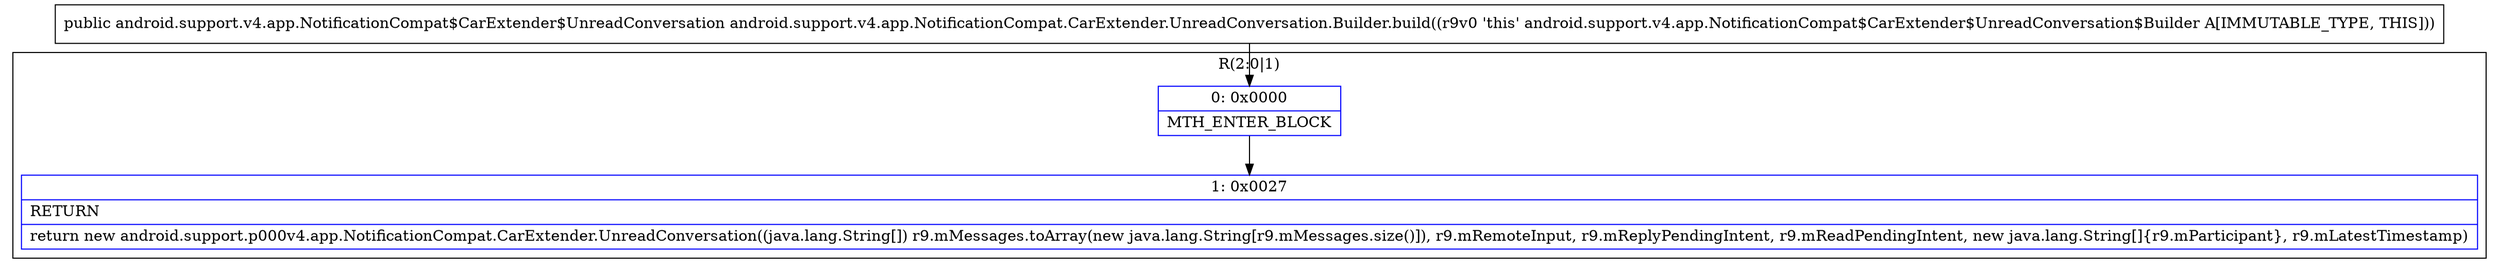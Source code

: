 digraph "CFG forandroid.support.v4.app.NotificationCompat.CarExtender.UnreadConversation.Builder.build()Landroid\/support\/v4\/app\/NotificationCompat$CarExtender$UnreadConversation;" {
subgraph cluster_Region_1990003797 {
label = "R(2:0|1)";
node [shape=record,color=blue];
Node_0 [shape=record,label="{0\:\ 0x0000|MTH_ENTER_BLOCK\l}"];
Node_1 [shape=record,label="{1\:\ 0x0027|RETURN\l|return new android.support.p000v4.app.NotificationCompat.CarExtender.UnreadConversation((java.lang.String[]) r9.mMessages.toArray(new java.lang.String[r9.mMessages.size()]), r9.mRemoteInput, r9.mReplyPendingIntent, r9.mReadPendingIntent, new java.lang.String[]\{r9.mParticipant\}, r9.mLatestTimestamp)\l}"];
}
MethodNode[shape=record,label="{public android.support.v4.app.NotificationCompat$CarExtender$UnreadConversation android.support.v4.app.NotificationCompat.CarExtender.UnreadConversation.Builder.build((r9v0 'this' android.support.v4.app.NotificationCompat$CarExtender$UnreadConversation$Builder A[IMMUTABLE_TYPE, THIS])) }"];
MethodNode -> Node_0;
Node_0 -> Node_1;
}

